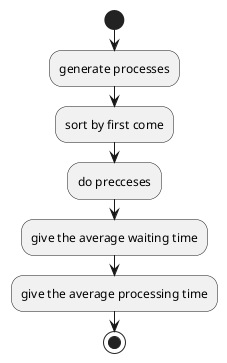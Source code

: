 @startuml
'https://plantuml.com/activity-diagram-beta

start
:generate processes;
:sort by first come;
:do precceses;
:give the average waiting time;
:give the average processing time;


stop




@enduml
